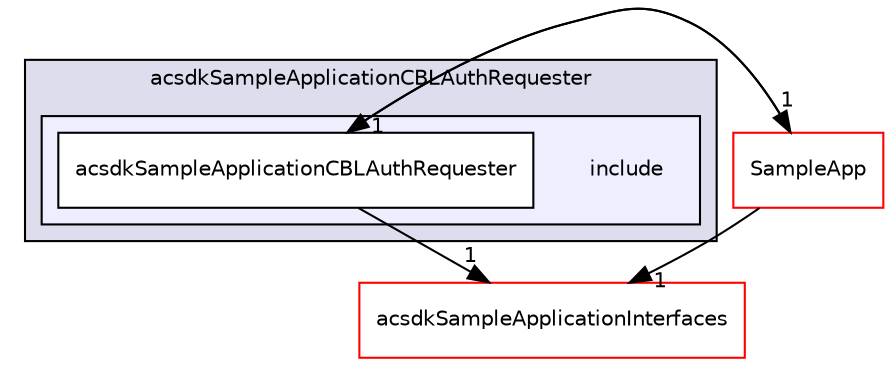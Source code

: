 digraph "/workplace/avs-device-sdk/applications/acsdkSampleApplicationCBLAuthRequester/include" {
  compound=true
  node [ fontsize="10", fontname="Helvetica"];
  edge [ labelfontsize="10", labelfontname="Helvetica"];
  subgraph clusterdir_9ccf9315b0a27650f0f760a264808e11 {
    graph [ bgcolor="#ddddee", pencolor="black", label="acsdkSampleApplicationCBLAuthRequester" fontname="Helvetica", fontsize="10", URL="dir_9ccf9315b0a27650f0f760a264808e11.html"]
  subgraph clusterdir_81dea7f558d5f2775a4ee1b40d718b20 {
    graph [ bgcolor="#eeeeff", pencolor="black", label="" URL="dir_81dea7f558d5f2775a4ee1b40d718b20.html"];
    dir_81dea7f558d5f2775a4ee1b40d718b20 [shape=plaintext label="include"];
    dir_be90750fb70307604638997b03047c68 [shape=box label="acsdkSampleApplicationCBLAuthRequester" color="black" fillcolor="white" style="filled" URL="dir_be90750fb70307604638997b03047c68.html"];
  }
  }
  dir_0c573f6f99f98abb37dc81ba5bc6038c [shape=box label="acsdkSampleApplicationInterfaces" fillcolor="white" style="filled" color="red" URL="dir_0c573f6f99f98abb37dc81ba5bc6038c.html"];
  dir_69fa8d0f4fee2820ffc8601fbf428b42 [shape=box label="SampleApp" fillcolor="white" style="filled" color="red" URL="dir_69fa8d0f4fee2820ffc8601fbf428b42.html"];
  dir_69fa8d0f4fee2820ffc8601fbf428b42->dir_0c573f6f99f98abb37dc81ba5bc6038c [headlabel="1", labeldistance=1.5 headhref="dir_000101_000094.html"];
  dir_69fa8d0f4fee2820ffc8601fbf428b42->dir_be90750fb70307604638997b03047c68 [headlabel="1", labeldistance=1.5 headhref="dir_000101_000092.html"];
  dir_be90750fb70307604638997b03047c68->dir_0c573f6f99f98abb37dc81ba5bc6038c [headlabel="1", labeldistance=1.5 headhref="dir_000092_000094.html"];
  dir_be90750fb70307604638997b03047c68->dir_69fa8d0f4fee2820ffc8601fbf428b42 [headlabel="1", labeldistance=1.5 headhref="dir_000092_000101.html"];
}
